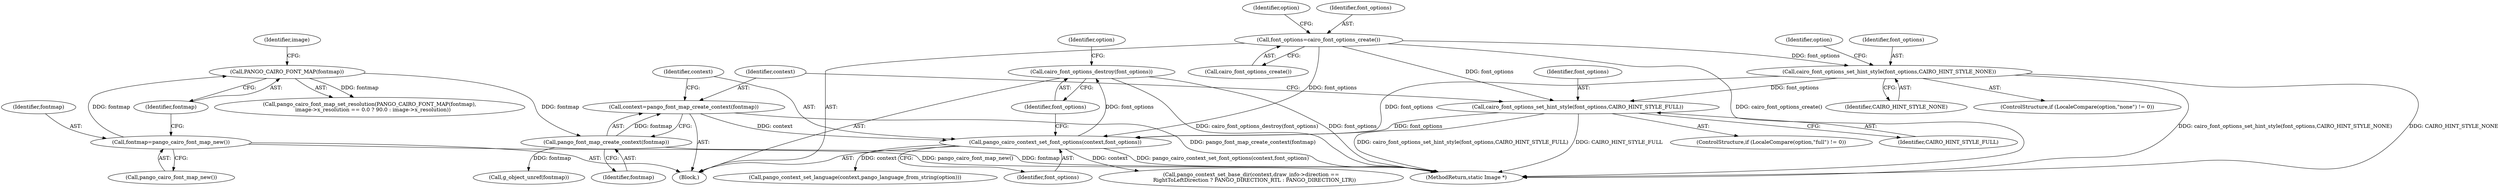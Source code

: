 digraph "0_ImageMagick_f6e9d0d9955e85bdd7540b251cd50d598dacc5e6_42@pointer" {
"1000297" [label="(Call,cairo_font_options_destroy(font_options))"];
"1000294" [label="(Call,pango_cairo_context_set_font_options(context,font_options))"];
"1000290" [label="(Call,context=pango_font_map_create_context(fontmap))"];
"1000292" [label="(Call,pango_font_map_create_context(fontmap))"];
"1000245" [label="(Call,PANGO_CAIRO_FONT_MAP(fontmap))"];
"1000241" [label="(Call,fontmap=pango_cairo_font_map_new())"];
"1000257" [label="(Call,font_options=cairo_font_options_create())"];
"1000287" [label="(Call,cairo_font_options_set_hint_style(font_options,CAIRO_HINT_STYLE_FULL))"];
"1000278" [label="(Call,cairo_font_options_set_hint_style(font_options,CAIRO_HINT_STYLE_NONE))"];
"1000284" [label="(Identifier,option)"];
"1000112" [label="(Block,)"];
"1000300" [label="(Identifier,option)"];
"1000298" [label="(Identifier,font_options)"];
"1000261" [label="(Identifier,option)"];
"1000280" [label="(Identifier,CAIRO_HINT_STYLE_NONE)"];
"1000278" [label="(Call,cairo_font_options_set_hint_style(font_options,CAIRO_HINT_STYLE_NONE))"];
"1000291" [label="(Identifier,context)"];
"1000258" [label="(Identifier,font_options)"];
"1000272" [label="(ControlStructure,if (LocaleCompare(option,\"none\") != 0))"];
"1000281" [label="(ControlStructure,if (LocaleCompare(option,\"full\") != 0))"];
"1000290" [label="(Call,context=pango_font_map_create_context(fontmap))"];
"1000310" [label="(Call,pango_context_set_language(context,pango_language_from_string(option)))"];
"1000297" [label="(Call,cairo_font_options_destroy(font_options))"];
"1000250" [label="(Identifier,image)"];
"1000296" [label="(Identifier,font_options)"];
"1000293" [label="(Identifier,fontmap)"];
"1000289" [label="(Identifier,CAIRO_HINT_STYLE_FULL)"];
"1000287" [label="(Call,cairo_font_options_set_hint_style(font_options,CAIRO_HINT_STYLE_FULL))"];
"1000246" [label="(Identifier,fontmap)"];
"1000245" [label="(Call,PANGO_CAIRO_FONT_MAP(fontmap))"];
"1000244" [label="(Call,pango_cairo_font_map_set_resolution(PANGO_CAIRO_FONT_MAP(fontmap),\n    image->x_resolution == 0.0 ? 90.0 : image->x_resolution))"];
"1000294" [label="(Call,pango_cairo_context_set_font_options(context,font_options))"];
"1000279" [label="(Identifier,font_options)"];
"1001213" [label="(MethodReturn,static Image *)"];
"1000243" [label="(Call,pango_cairo_font_map_new())"];
"1000257" [label="(Call,font_options=cairo_font_options_create())"];
"1000242" [label="(Identifier,fontmap)"];
"1000292" [label="(Call,pango_font_map_create_context(fontmap))"];
"1000295" [label="(Identifier,context)"];
"1000321" [label="(Call,pango_context_set_base_dir(context,draw_info->direction ==\n    RightToLeftDirection ? PANGO_DIRECTION_RTL : PANGO_DIRECTION_LTR))"];
"1001031" [label="(Call,g_object_unref(fontmap))"];
"1000241" [label="(Call,fontmap=pango_cairo_font_map_new())"];
"1000259" [label="(Call,cairo_font_options_create())"];
"1000288" [label="(Identifier,font_options)"];
"1000297" -> "1000112"  [label="AST: "];
"1000297" -> "1000298"  [label="CFG: "];
"1000298" -> "1000297"  [label="AST: "];
"1000300" -> "1000297"  [label="CFG: "];
"1000297" -> "1001213"  [label="DDG: font_options"];
"1000297" -> "1001213"  [label="DDG: cairo_font_options_destroy(font_options)"];
"1000294" -> "1000297"  [label="DDG: font_options"];
"1000294" -> "1000112"  [label="AST: "];
"1000294" -> "1000296"  [label="CFG: "];
"1000295" -> "1000294"  [label="AST: "];
"1000296" -> "1000294"  [label="AST: "];
"1000298" -> "1000294"  [label="CFG: "];
"1000294" -> "1001213"  [label="DDG: pango_cairo_context_set_font_options(context,font_options)"];
"1000290" -> "1000294"  [label="DDG: context"];
"1000257" -> "1000294"  [label="DDG: font_options"];
"1000287" -> "1000294"  [label="DDG: font_options"];
"1000278" -> "1000294"  [label="DDG: font_options"];
"1000294" -> "1000310"  [label="DDG: context"];
"1000294" -> "1000321"  [label="DDG: context"];
"1000290" -> "1000112"  [label="AST: "];
"1000290" -> "1000292"  [label="CFG: "];
"1000291" -> "1000290"  [label="AST: "];
"1000292" -> "1000290"  [label="AST: "];
"1000295" -> "1000290"  [label="CFG: "];
"1000290" -> "1001213"  [label="DDG: pango_font_map_create_context(fontmap)"];
"1000292" -> "1000290"  [label="DDG: fontmap"];
"1000292" -> "1000293"  [label="CFG: "];
"1000293" -> "1000292"  [label="AST: "];
"1000292" -> "1001213"  [label="DDG: fontmap"];
"1000245" -> "1000292"  [label="DDG: fontmap"];
"1000292" -> "1001031"  [label="DDG: fontmap"];
"1000245" -> "1000244"  [label="AST: "];
"1000245" -> "1000246"  [label="CFG: "];
"1000246" -> "1000245"  [label="AST: "];
"1000250" -> "1000245"  [label="CFG: "];
"1000245" -> "1000244"  [label="DDG: fontmap"];
"1000241" -> "1000245"  [label="DDG: fontmap"];
"1000241" -> "1000112"  [label="AST: "];
"1000241" -> "1000243"  [label="CFG: "];
"1000242" -> "1000241"  [label="AST: "];
"1000243" -> "1000241"  [label="AST: "];
"1000246" -> "1000241"  [label="CFG: "];
"1000241" -> "1001213"  [label="DDG: pango_cairo_font_map_new()"];
"1000257" -> "1000112"  [label="AST: "];
"1000257" -> "1000259"  [label="CFG: "];
"1000258" -> "1000257"  [label="AST: "];
"1000259" -> "1000257"  [label="AST: "];
"1000261" -> "1000257"  [label="CFG: "];
"1000257" -> "1001213"  [label="DDG: cairo_font_options_create()"];
"1000257" -> "1000278"  [label="DDG: font_options"];
"1000257" -> "1000287"  [label="DDG: font_options"];
"1000287" -> "1000281"  [label="AST: "];
"1000287" -> "1000289"  [label="CFG: "];
"1000288" -> "1000287"  [label="AST: "];
"1000289" -> "1000287"  [label="AST: "];
"1000291" -> "1000287"  [label="CFG: "];
"1000287" -> "1001213"  [label="DDG: cairo_font_options_set_hint_style(font_options,CAIRO_HINT_STYLE_FULL)"];
"1000287" -> "1001213"  [label="DDG: CAIRO_HINT_STYLE_FULL"];
"1000278" -> "1000287"  [label="DDG: font_options"];
"1000278" -> "1000272"  [label="AST: "];
"1000278" -> "1000280"  [label="CFG: "];
"1000279" -> "1000278"  [label="AST: "];
"1000280" -> "1000278"  [label="AST: "];
"1000284" -> "1000278"  [label="CFG: "];
"1000278" -> "1001213"  [label="DDG: CAIRO_HINT_STYLE_NONE"];
"1000278" -> "1001213"  [label="DDG: cairo_font_options_set_hint_style(font_options,CAIRO_HINT_STYLE_NONE)"];
}
